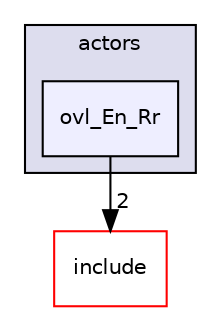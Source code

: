 digraph "src/overlays/actors/ovl_En_Rr" {
  compound=true
  node [ fontsize="10", fontname="Helvetica"];
  edge [ labelfontsize="10", labelfontname="Helvetica"];
  subgraph clusterdir_e93473484be31ce7bcb356bd643a22f8 {
    graph [ bgcolor="#ddddee", pencolor="black", label="actors" fontname="Helvetica", fontsize="10", URL="dir_e93473484be31ce7bcb356bd643a22f8.html"]
  dir_9d33da81978781663fe49e82c9441809 [shape=box, label="ovl_En_Rr", style="filled", fillcolor="#eeeeff", pencolor="black", URL="dir_9d33da81978781663fe49e82c9441809.html"];
  }
  dir_d44c64559bbebec7f509842c48db8b23 [shape=box label="include" fillcolor="white" style="filled" color="red" URL="dir_d44c64559bbebec7f509842c48db8b23.html"];
  dir_9d33da81978781663fe49e82c9441809->dir_d44c64559bbebec7f509842c48db8b23 [headlabel="2", labeldistance=1.5 headhref="dir_000335_000000.html"];
}
